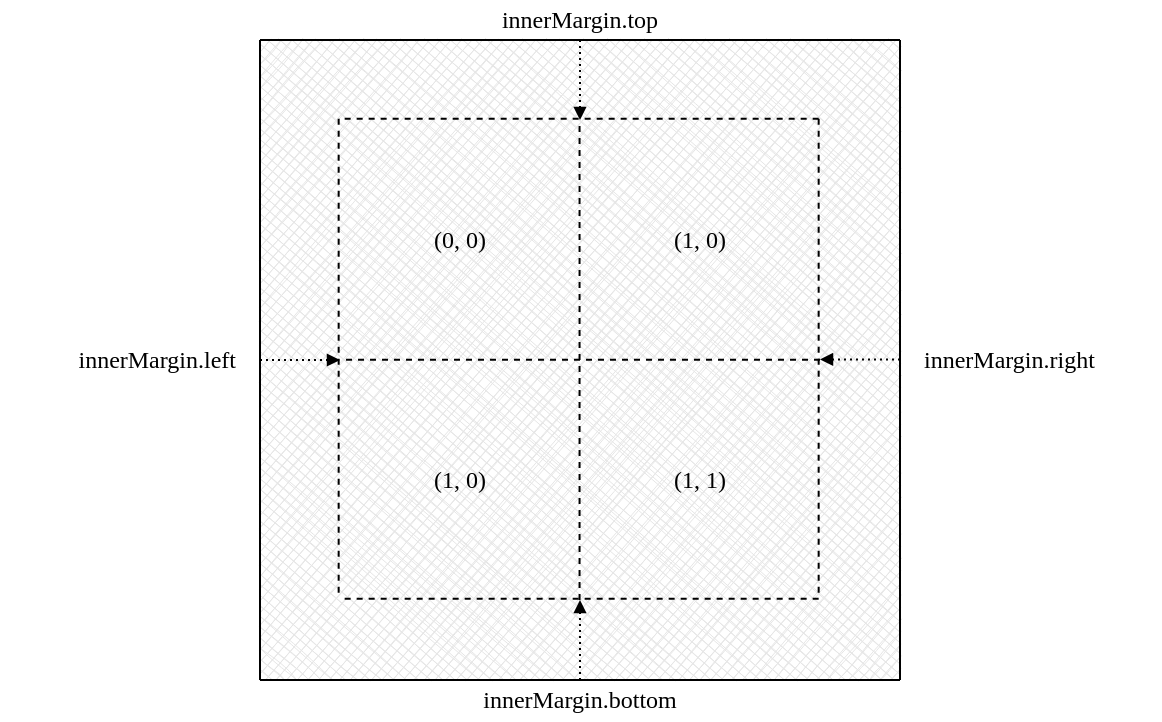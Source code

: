<mxfile>
    <diagram id="cD52tqRjU22jmfu8s6Lm" name="Page-1">
        <mxGraphModel dx="1733" dy="1598" grid="1" gridSize="10" guides="1" tooltips="1" connect="1" arrows="1" fold="1" page="1" pageScale="1" pageWidth="850" pageHeight="1100" math="0" shadow="0">
            <root>
                <mxCell id="0"/>
                <mxCell id="1" parent="0"/>
                <mxCell id="142" value="" style="rounded=0;whiteSpace=wrap;html=1;strokeColor=none;" parent="1" vertex="1">
                    <mxGeometry x="-160" y="-160" width="320" height="320" as="geometry"/>
                </mxCell>
                <mxCell id="44" value="" style="rounded=0;whiteSpace=wrap;html=1;strokeColor=none;sketch=1;fillStyle=cross-hatch;fillColor=#E6E6E6;strokeWidth=1;" parent="1" vertex="1">
                    <mxGeometry x="-160" y="-160" width="320" height="320" as="geometry"/>
                </mxCell>
                <mxCell id="143" value="" style="endArrow=block;dashed=1;html=1;fontFamily=Lucida Console;dashPattern=1 2;entryX=0;entryY=0.5;entryDx=0;entryDy=0;exitX=0.125;exitY=0.5;exitDx=0;exitDy=0;exitPerimeter=0;endFill=1;endSize=4;" parent="1" edge="1">
                    <mxGeometry width="50" height="50" relative="1" as="geometry">
                        <mxPoint x="-160" as="sourcePoint"/>
                        <mxPoint x="-120" as="targetPoint"/>
                    </mxGeometry>
                </mxCell>
                <mxCell id="144" value="innerMargin.left" style="rounded=0;whiteSpace=wrap;html=1;fillColor=none;fontFamily=Lucida Console;strokeColor=none;align=right;" parent="1" vertex="1">
                    <mxGeometry x="-290" y="-10" width="120" height="20" as="geometry"/>
                </mxCell>
                <mxCell id="145" value="" style="endArrow=none;dashed=1;html=1;fontFamily=Lucida Console;" parent="1" edge="1">
                    <mxGeometry width="50" height="50" relative="1" as="geometry">
                        <mxPoint x="-120.67" y="-120.67" as="sourcePoint"/>
                        <mxPoint x="-120.67" y="119.33" as="targetPoint"/>
                    </mxGeometry>
                </mxCell>
                <mxCell id="146" value="" style="endArrow=none;dashed=1;html=1;fontFamily=Lucida Console;" parent="1" edge="1">
                    <mxGeometry width="50" height="50" relative="1" as="geometry">
                        <mxPoint x="119.33" y="-120.67" as="sourcePoint"/>
                        <mxPoint x="-120.67" y="-120.67" as="targetPoint"/>
                    </mxGeometry>
                </mxCell>
                <mxCell id="147" value="" style="endArrow=none;dashed=1;html=1;fontFamily=Lucida Console;" parent="1" edge="1">
                    <mxGeometry width="50" height="50" relative="1" as="geometry">
                        <mxPoint x="119.33" y="-120.67" as="sourcePoint"/>
                        <mxPoint x="119.33" y="119.33" as="targetPoint"/>
                    </mxGeometry>
                </mxCell>
                <mxCell id="148" value="" style="endArrow=none;dashed=1;html=1;fontFamily=Lucida Console;" parent="1" edge="1">
                    <mxGeometry width="50" height="50" relative="1" as="geometry">
                        <mxPoint x="119.33" y="119.33" as="sourcePoint"/>
                        <mxPoint x="-120.67" y="119.33" as="targetPoint"/>
                    </mxGeometry>
                </mxCell>
                <mxCell id="149" value="" style="endArrow=none;dashed=1;html=1;fontFamily=Lucida Console;" parent="1" edge="1">
                    <mxGeometry width="50" height="50" relative="1" as="geometry">
                        <mxPoint x="-0.22" y="120" as="sourcePoint"/>
                        <mxPoint x="-0.22" y="-120" as="targetPoint"/>
                    </mxGeometry>
                </mxCell>
                <mxCell id="150" value="" style="endArrow=none;dashed=1;html=1;fontFamily=Lucida Console;spacing=2;" parent="1" edge="1">
                    <mxGeometry width="50" height="50" relative="1" as="geometry">
                        <mxPoint x="120" y="-0.18" as="sourcePoint"/>
                        <mxPoint x="-120.0" y="-0.18" as="targetPoint"/>
                    </mxGeometry>
                </mxCell>
                <mxCell id="151" value="" style="endArrow=block;dashed=1;html=1;fontFamily=Lucida Console;dashPattern=1 2;exitX=0.5;exitY=0;exitDx=0;exitDy=0;endFill=1;endSize=4;" parent="1" edge="1">
                    <mxGeometry width="50" height="50" relative="1" as="geometry">
                        <mxPoint y="-160" as="sourcePoint"/>
                        <mxPoint y="-120" as="targetPoint"/>
                    </mxGeometry>
                </mxCell>
                <mxCell id="152" value="" style="endArrow=block;dashed=1;html=1;fontFamily=Lucida Console;dashPattern=1 2;entryX=0;entryY=0.5;entryDx=0;entryDy=0;exitX=0.125;exitY=0.5;exitDx=0;exitDy=0;exitPerimeter=0;endFill=1;endSize=4;" parent="1" edge="1">
                    <mxGeometry width="50" height="50" relative="1" as="geometry">
                        <mxPoint x="160" y="-0.29" as="sourcePoint"/>
                        <mxPoint x="120" y="-0.29" as="targetPoint"/>
                    </mxGeometry>
                </mxCell>
                <mxCell id="153" value="" style="endArrow=block;dashed=1;html=1;fontFamily=Lucida Console;dashPattern=1 2;entryX=0.5;entryY=1;entryDx=0;entryDy=0;endFill=1;endSize=4;" parent="1" edge="1">
                    <mxGeometry width="50" height="50" relative="1" as="geometry">
                        <mxPoint y="160" as="sourcePoint"/>
                        <mxPoint y="120" as="targetPoint"/>
                    </mxGeometry>
                </mxCell>
                <mxCell id="154" value="innerMargin.right" style="rounded=0;whiteSpace=wrap;html=1;fillColor=none;fontFamily=Lucida Console;strokeColor=none;align=left;" parent="1" vertex="1">
                    <mxGeometry x="170" y="-10" width="120" height="20" as="geometry"/>
                </mxCell>
                <mxCell id="155" value="innerMargin.bottom" style="rounded=0;whiteSpace=wrap;html=1;fillColor=none;fontFamily=Lucida Console;strokeColor=none;align=center;" parent="1" vertex="1">
                    <mxGeometry x="-60" y="160" width="120" height="20" as="geometry"/>
                </mxCell>
                <mxCell id="156" value="innerMargin.top" style="rounded=0;whiteSpace=wrap;html=1;fillColor=none;fontFamily=Lucida Console;strokeColor=none;align=center;" parent="1" vertex="1">
                    <mxGeometry x="-60" y="-180" width="120" height="20" as="geometry"/>
                </mxCell>
                <mxCell id="157" value="(0, 0)" style="rounded=0;whiteSpace=wrap;html=1;fillColor=none;fontFamily=Lucida Console;strokeColor=none;align=center;" parent="1" vertex="1">
                    <mxGeometry x="-120" y="-120" width="120" height="120" as="geometry"/>
                </mxCell>
                <mxCell id="158" value="(1, 0)" style="rounded=0;whiteSpace=wrap;html=1;fillColor=none;fontFamily=Lucida Console;strokeColor=none;align=center;" parent="1" vertex="1">
                    <mxGeometry y="-120" width="120" height="120" as="geometry"/>
                </mxCell>
                <mxCell id="159" value="(1, 0)" style="rounded=0;whiteSpace=wrap;html=1;fillColor=none;fontFamily=Lucida Console;strokeColor=none;align=center;" parent="1" vertex="1">
                    <mxGeometry x="-120" width="120" height="120" as="geometry"/>
                </mxCell>
                <mxCell id="160" value="(1, 1)" style="rounded=0;whiteSpace=wrap;html=1;fillColor=none;fontFamily=Lucida Console;strokeColor=none;align=center;" parent="1" vertex="1">
                    <mxGeometry width="120" height="120" as="geometry"/>
                </mxCell>
                <mxCell id="162" value="" style="endArrow=none;html=1;entryX=1;entryY=0;entryDx=0;entryDy=0;exitX=0;exitY=0;exitDx=0;exitDy=0;" edge="1" parent="1" source="44" target="44">
                    <mxGeometry width="50" height="50" relative="1" as="geometry">
                        <mxPoint x="-210" y="-170" as="sourcePoint"/>
                        <mxPoint x="-160" y="-220" as="targetPoint"/>
                    </mxGeometry>
                </mxCell>
                <mxCell id="163" value="" style="endArrow=none;html=1;entryX=0;entryY=0;entryDx=0;entryDy=0;exitX=0;exitY=1;exitDx=0;exitDy=0;" edge="1" parent="1" source="44" target="44">
                    <mxGeometry width="50" height="50" relative="1" as="geometry">
                        <mxPoint x="-340" y="-70" as="sourcePoint"/>
                        <mxPoint x="-290" y="-120" as="targetPoint"/>
                    </mxGeometry>
                </mxCell>
                <mxCell id="165" value="" style="endArrow=none;html=1;entryX=1;entryY=1;entryDx=0;entryDy=0;" edge="1" parent="1" target="44">
                    <mxGeometry width="50" height="50" relative="1" as="geometry">
                        <mxPoint x="-160" y="160" as="sourcePoint"/>
                        <mxPoint x="-150" y="-150" as="targetPoint"/>
                    </mxGeometry>
                </mxCell>
                <mxCell id="166" value="" style="endArrow=none;html=1;entryX=1;entryY=0;entryDx=0;entryDy=0;exitX=1;exitY=1;exitDx=0;exitDy=0;" edge="1" parent="1" source="44" target="44">
                    <mxGeometry width="50" height="50" relative="1" as="geometry">
                        <mxPoint x="90" y="-210" as="sourcePoint"/>
                        <mxPoint x="140" y="-260" as="targetPoint"/>
                    </mxGeometry>
                </mxCell>
            </root>
        </mxGraphModel>
    </diagram>
</mxfile>